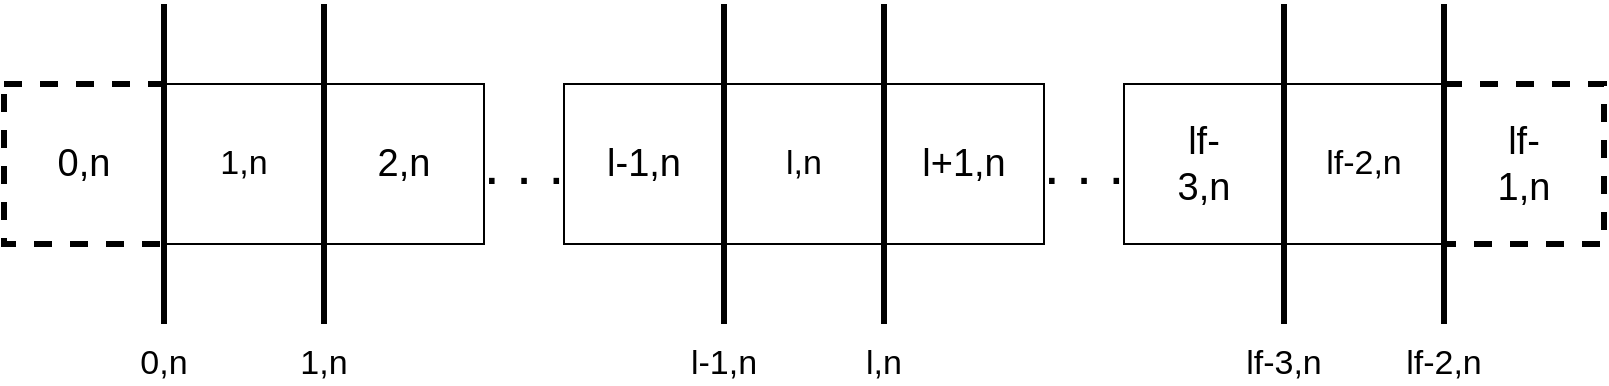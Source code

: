 <mxfile version="13.0.1" type="device"><diagram id="adtLIM_fIaa4HoNV0ffn" name="Page-1"><mxGraphModel dx="1628" dy="464" grid="1" gridSize="10" guides="1" tooltips="1" connect="1" arrows="1" fold="1" page="1" pageScale="1" pageWidth="827" pageHeight="1169" math="0" shadow="0"><root><mxCell id="0"/><mxCell id="1" parent="0"/><mxCell id="cUm41fGaUbdCGv88yIb6-1" value="" style="whiteSpace=wrap;html=1;aspect=fixed;" vertex="1" parent="1"><mxGeometry x="340" y="200" width="80" height="80" as="geometry"/></mxCell><mxCell id="cUm41fGaUbdCGv88yIb6-2" value="&lt;font style=&quot;font-size: 17px&quot;&gt;l,n&lt;/font&gt;" style="text;html=1;strokeColor=none;fillColor=none;align=center;verticalAlign=middle;whiteSpace=wrap;rounded=0;" vertex="1" parent="1"><mxGeometry x="360" y="230" width="40" height="20" as="geometry"/></mxCell><mxCell id="cUm41fGaUbdCGv88yIb6-4" value="" style="whiteSpace=wrap;html=1;aspect=fixed;" vertex="1" parent="1"><mxGeometry x="260" y="200" width="80" height="80" as="geometry"/></mxCell><mxCell id="cUm41fGaUbdCGv88yIb6-5" value="&lt;font style=&quot;font-size: 19px&quot;&gt;l-1,n&lt;/font&gt;" style="text;html=1;strokeColor=none;fillColor=none;align=center;verticalAlign=middle;whiteSpace=wrap;rounded=0;" vertex="1" parent="1"><mxGeometry x="280" y="230" width="40" height="20" as="geometry"/></mxCell><mxCell id="cUm41fGaUbdCGv88yIb6-7" value="" style="whiteSpace=wrap;html=1;aspect=fixed;" vertex="1" parent="1"><mxGeometry x="420" y="200" width="80" height="80" as="geometry"/></mxCell><mxCell id="cUm41fGaUbdCGv88yIb6-9" value="&lt;font style=&quot;font-size: 19px&quot;&gt;l+1,n&lt;/font&gt;" style="text;html=1;strokeColor=none;fillColor=none;align=center;verticalAlign=middle;whiteSpace=wrap;rounded=0;" vertex="1" parent="1"><mxGeometry x="440" y="230" width="40" height="20" as="geometry"/></mxCell><mxCell id="cUm41fGaUbdCGv88yIb6-10" value="" style="endArrow=none;html=1;strokeWidth=3;" edge="1" parent="1"><mxGeometry width="50" height="50" relative="1" as="geometry"><mxPoint x="340" y="320" as="sourcePoint"/><mxPoint x="340" y="160" as="targetPoint"/></mxGeometry></mxCell><mxCell id="cUm41fGaUbdCGv88yIb6-13" value="" style="endArrow=none;html=1;strokeWidth=3;" edge="1" parent="1"><mxGeometry width="50" height="50" relative="1" as="geometry"><mxPoint x="420" y="320" as="sourcePoint"/><mxPoint x="420" y="160" as="targetPoint"/></mxGeometry></mxCell><mxCell id="cUm41fGaUbdCGv88yIb6-14" value="&lt;font style=&quot;font-size: 17px&quot;&gt;l-1,n&lt;/font&gt;" style="text;html=1;strokeColor=none;fillColor=none;align=center;verticalAlign=middle;whiteSpace=wrap;rounded=0;" vertex="1" parent="1"><mxGeometry x="320" y="330" width="40" height="20" as="geometry"/></mxCell><mxCell id="cUm41fGaUbdCGv88yIb6-15" value="&lt;font style=&quot;font-size: 17px&quot;&gt;l,n&lt;/font&gt;" style="text;html=1;strokeColor=none;fillColor=none;align=center;verticalAlign=middle;whiteSpace=wrap;rounded=0;" vertex="1" parent="1"><mxGeometry x="400" y="330" width="40" height="20" as="geometry"/></mxCell><mxCell id="cUm41fGaUbdCGv88yIb6-16" value="&lt;font style=&quot;font-size: 29px&quot;&gt;. . .&lt;/font&gt;" style="text;html=1;strokeColor=none;fillColor=none;align=center;verticalAlign=middle;whiteSpace=wrap;rounded=0;" vertex="1" parent="1"><mxGeometry x="210" y="230" width="60" height="20" as="geometry"/></mxCell><mxCell id="cUm41fGaUbdCGv88yIb6-17" value="" style="whiteSpace=wrap;html=1;aspect=fixed;" vertex="1" parent="1"><mxGeometry x="60" y="200" width="80" height="80" as="geometry"/></mxCell><mxCell id="cUm41fGaUbdCGv88yIb6-18" value="&lt;font style=&quot;font-size: 17px&quot;&gt;1,n&lt;/font&gt;" style="text;html=1;strokeColor=none;fillColor=none;align=center;verticalAlign=middle;whiteSpace=wrap;rounded=0;" vertex="1" parent="1"><mxGeometry x="80" y="230" width="40" height="20" as="geometry"/></mxCell><mxCell id="cUm41fGaUbdCGv88yIb6-19" value="" style="whiteSpace=wrap;html=1;aspect=fixed;dashed=1;strokeWidth=3;" vertex="1" parent="1"><mxGeometry x="-20" y="200" width="80" height="80" as="geometry"/></mxCell><mxCell id="cUm41fGaUbdCGv88yIb6-20" value="&lt;font style=&quot;font-size: 19px&quot;&gt;0,n&lt;/font&gt;" style="text;html=1;strokeColor=none;fillColor=none;align=center;verticalAlign=middle;whiteSpace=wrap;rounded=0;dashed=1;" vertex="1" parent="1"><mxGeometry y="230" width="40" height="20" as="geometry"/></mxCell><mxCell id="cUm41fGaUbdCGv88yIb6-21" value="" style="whiteSpace=wrap;html=1;aspect=fixed;" vertex="1" parent="1"><mxGeometry x="140" y="200" width="80" height="80" as="geometry"/></mxCell><mxCell id="cUm41fGaUbdCGv88yIb6-22" value="&lt;font style=&quot;font-size: 19px&quot;&gt;2,n&lt;/font&gt;" style="text;html=1;strokeColor=none;fillColor=none;align=center;verticalAlign=middle;whiteSpace=wrap;rounded=0;" vertex="1" parent="1"><mxGeometry x="160" y="230" width="40" height="20" as="geometry"/></mxCell><mxCell id="cUm41fGaUbdCGv88yIb6-23" value="" style="endArrow=none;html=1;strokeWidth=3;" edge="1" parent="1"><mxGeometry width="50" height="50" relative="1" as="geometry"><mxPoint x="60" y="320" as="sourcePoint"/><mxPoint x="60" y="160" as="targetPoint"/></mxGeometry></mxCell><mxCell id="cUm41fGaUbdCGv88yIb6-24" value="" style="endArrow=none;html=1;strokeWidth=3;" edge="1" parent="1"><mxGeometry width="50" height="50" relative="1" as="geometry"><mxPoint x="140" y="320" as="sourcePoint"/><mxPoint x="140" y="160" as="targetPoint"/></mxGeometry></mxCell><mxCell id="cUm41fGaUbdCGv88yIb6-25" value="&lt;font style=&quot;font-size: 17px&quot;&gt;0,n&lt;/font&gt;" style="text;html=1;strokeColor=none;fillColor=none;align=center;verticalAlign=middle;whiteSpace=wrap;rounded=0;" vertex="1" parent="1"><mxGeometry x="40" y="330" width="40" height="20" as="geometry"/></mxCell><mxCell id="cUm41fGaUbdCGv88yIb6-26" value="&lt;font style=&quot;font-size: 17px&quot;&gt;1,n&lt;/font&gt;" style="text;html=1;strokeColor=none;fillColor=none;align=center;verticalAlign=middle;whiteSpace=wrap;rounded=0;" vertex="1" parent="1"><mxGeometry x="120" y="330" width="40" height="20" as="geometry"/></mxCell><mxCell id="cUm41fGaUbdCGv88yIb6-38" value="" style="whiteSpace=wrap;html=1;aspect=fixed;" vertex="1" parent="1"><mxGeometry x="620" y="200" width="80" height="80" as="geometry"/></mxCell><mxCell id="cUm41fGaUbdCGv88yIb6-39" value="&lt;font style=&quot;font-size: 17px&quot;&gt;lf-2,n&lt;/font&gt;" style="text;html=1;strokeColor=none;fillColor=none;align=center;verticalAlign=middle;whiteSpace=wrap;rounded=0;" vertex="1" parent="1"><mxGeometry x="640" y="230" width="40" height="20" as="geometry"/></mxCell><mxCell id="cUm41fGaUbdCGv88yIb6-40" value="" style="whiteSpace=wrap;html=1;aspect=fixed;" vertex="1" parent="1"><mxGeometry x="540" y="200" width="80" height="80" as="geometry"/></mxCell><mxCell id="cUm41fGaUbdCGv88yIb6-41" value="&lt;font style=&quot;font-size: 19px&quot;&gt;lf-3,n&lt;/font&gt;" style="text;html=1;strokeColor=none;fillColor=none;align=center;verticalAlign=middle;whiteSpace=wrap;rounded=0;" vertex="1" parent="1"><mxGeometry x="560" y="230" width="40" height="20" as="geometry"/></mxCell><mxCell id="cUm41fGaUbdCGv88yIb6-42" value="" style="whiteSpace=wrap;html=1;aspect=fixed;dashed=1;strokeWidth=3;" vertex="1" parent="1"><mxGeometry x="700" y="200" width="80" height="80" as="geometry"/></mxCell><mxCell id="cUm41fGaUbdCGv88yIb6-43" value="&lt;font style=&quot;font-size: 19px&quot;&gt;lf-1,n&lt;/font&gt;" style="text;html=1;strokeColor=none;fillColor=none;align=center;verticalAlign=middle;whiteSpace=wrap;rounded=0;" vertex="1" parent="1"><mxGeometry x="720" y="230" width="40" height="20" as="geometry"/></mxCell><mxCell id="cUm41fGaUbdCGv88yIb6-44" value="" style="endArrow=none;html=1;strokeWidth=3;" edge="1" parent="1"><mxGeometry width="50" height="50" relative="1" as="geometry"><mxPoint x="620" y="320" as="sourcePoint"/><mxPoint x="620" y="160" as="targetPoint"/></mxGeometry></mxCell><mxCell id="cUm41fGaUbdCGv88yIb6-45" value="" style="endArrow=none;html=1;strokeWidth=3;" edge="1" parent="1"><mxGeometry width="50" height="50" relative="1" as="geometry"><mxPoint x="700" y="320" as="sourcePoint"/><mxPoint x="700" y="160" as="targetPoint"/></mxGeometry></mxCell><mxCell id="cUm41fGaUbdCGv88yIb6-46" value="&lt;font style=&quot;font-size: 17px&quot;&gt;lf-3,n&lt;/font&gt;" style="text;html=1;strokeColor=none;fillColor=none;align=center;verticalAlign=middle;whiteSpace=wrap;rounded=0;" vertex="1" parent="1"><mxGeometry x="600" y="330" width="40" height="20" as="geometry"/></mxCell><mxCell id="cUm41fGaUbdCGv88yIb6-47" value="&lt;font style=&quot;font-size: 17px&quot;&gt;lf-2,n&lt;/font&gt;" style="text;html=1;strokeColor=none;fillColor=none;align=center;verticalAlign=middle;whiteSpace=wrap;rounded=0;" vertex="1" parent="1"><mxGeometry x="680" y="330" width="40" height="20" as="geometry"/></mxCell><mxCell id="cUm41fGaUbdCGv88yIb6-48" value="&lt;font style=&quot;font-size: 29px&quot;&gt;. . .&lt;/font&gt;" style="text;html=1;strokeColor=none;fillColor=none;align=center;verticalAlign=middle;whiteSpace=wrap;rounded=0;" vertex="1" parent="1"><mxGeometry x="490" y="230" width="60" height="20" as="geometry"/></mxCell></root></mxGraphModel></diagram></mxfile>